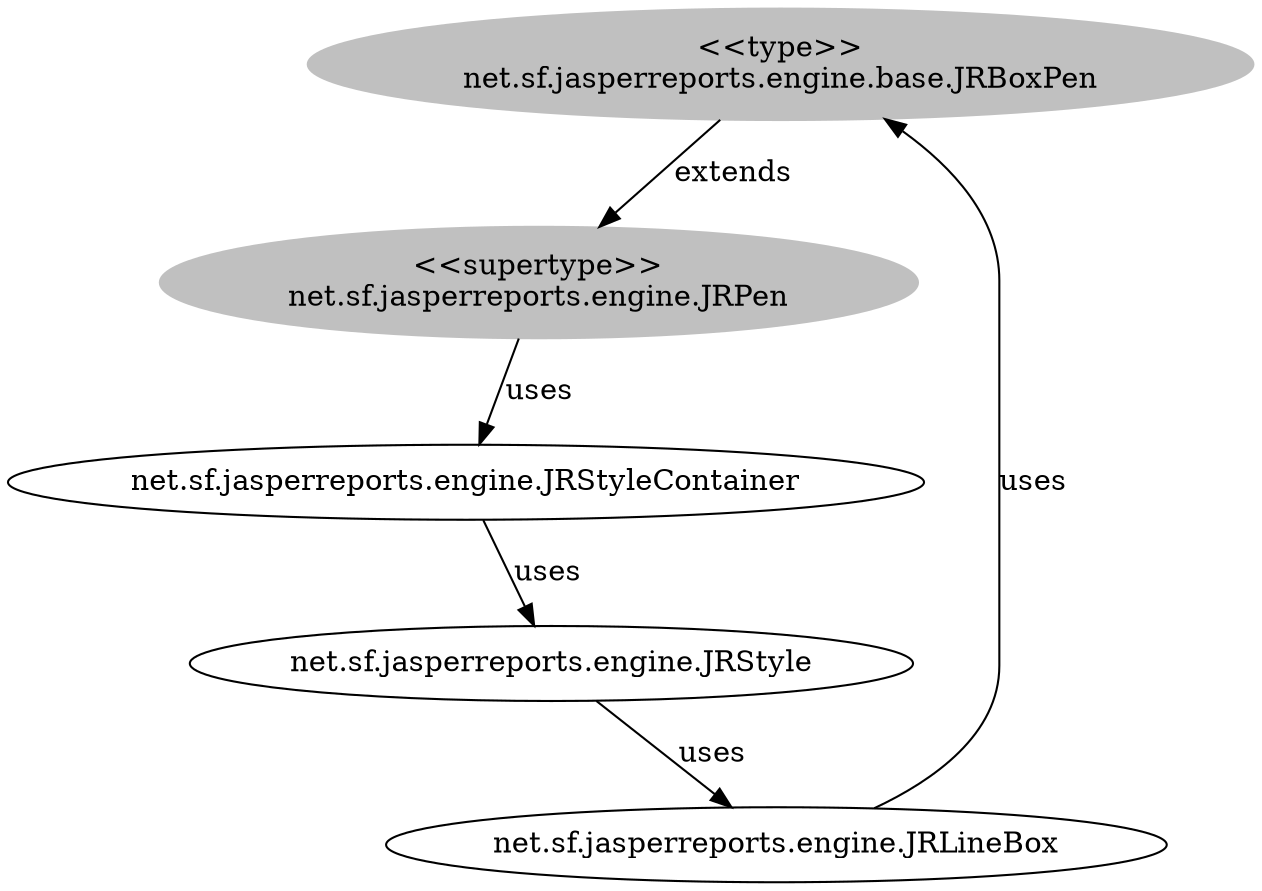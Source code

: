digraph stk {
	net_sf_jasperreports_engine_base_JRBoxPen [label="<<type>>
net.sf.jasperreports.engine.base.JRBoxPen",style=filled,color="grey"];
	net_sf_jasperreports_engine_JRPen [label="<<supertype>>
net.sf.jasperreports.engine.JRPen",style=filled,color="grey"];
	net_sf_jasperreports_engine_JRStyle [label="net.sf.jasperreports.engine.JRStyle"];
	net_sf_jasperreports_engine_JRLineBox [label="net.sf.jasperreports.engine.JRLineBox"];
	net_sf_jasperreports_engine_JRStyleContainer [label="net.sf.jasperreports.engine.JRStyleContainer"];
	net_sf_jasperreports_engine_base_JRBoxPen -> net_sf_jasperreports_engine_JRPen [label=extends];
	net_sf_jasperreports_engine_JRPen -> net_sf_jasperreports_engine_JRStyleContainer [label=uses];
	net_sf_jasperreports_engine_JRStyleContainer -> net_sf_jasperreports_engine_JRStyle [label=uses];
	net_sf_jasperreports_engine_JRStyle -> net_sf_jasperreports_engine_JRLineBox [label=uses];
	net_sf_jasperreports_engine_JRLineBox -> net_sf_jasperreports_engine_base_JRBoxPen [label=uses];
}
